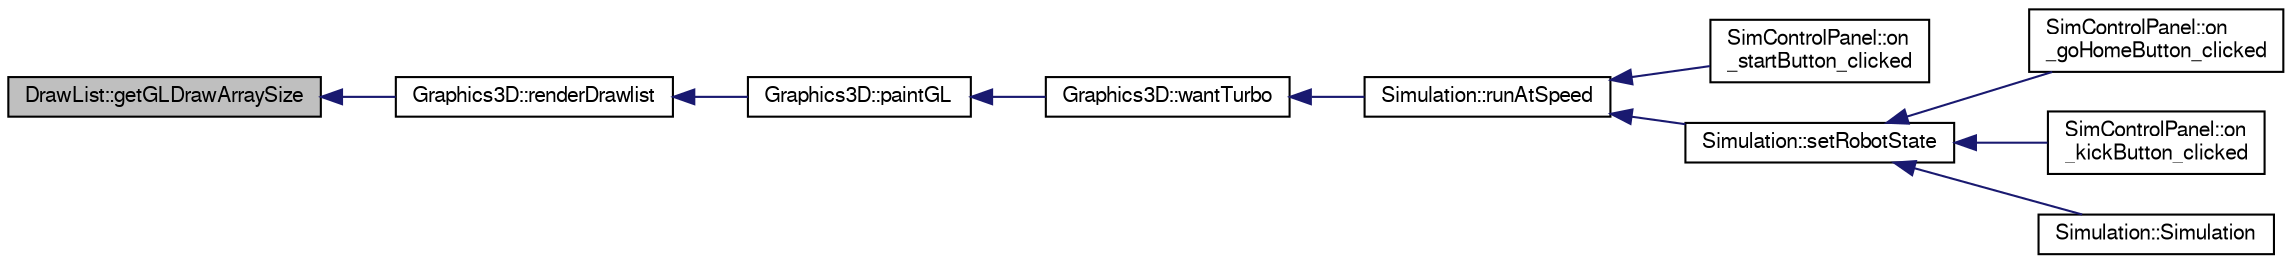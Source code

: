digraph "DrawList::getGLDrawArraySize"
{
  edge [fontname="FreeSans",fontsize="10",labelfontname="FreeSans",labelfontsize="10"];
  node [fontname="FreeSans",fontsize="10",shape=record];
  rankdir="LR";
  Node1 [label="DrawList::getGLDrawArraySize",height=0.2,width=0.4,color="black", fillcolor="grey75", style="filled", fontcolor="black"];
  Node1 -> Node2 [dir="back",color="midnightblue",fontsize="10",style="solid",fontname="FreeSans"];
  Node2 [label="Graphics3D::renderDrawlist",height=0.2,width=0.4,color="black", fillcolor="white", style="filled",URL="$de/d6f/class_graphics3_d.html#aa20adf046eb31a3703c1bed527e3f657"];
  Node2 -> Node3 [dir="back",color="midnightblue",fontsize="10",style="solid",fontname="FreeSans"];
  Node3 [label="Graphics3D::paintGL",height=0.2,width=0.4,color="black", fillcolor="white", style="filled",URL="$de/d6f/class_graphics3_d.html#ad92efa791431ec78b240c65c30df37e5"];
  Node3 -> Node4 [dir="back",color="midnightblue",fontsize="10",style="solid",fontname="FreeSans"];
  Node4 [label="Graphics3D::wantTurbo",height=0.2,width=0.4,color="black", fillcolor="white", style="filled",URL="$de/d6f/class_graphics3_d.html#a04e989eeebcb1478ae61ba26206a8fae"];
  Node4 -> Node5 [dir="back",color="midnightblue",fontsize="10",style="solid",fontname="FreeSans"];
  Node5 [label="Simulation::runAtSpeed",height=0.2,width=0.4,color="black", fillcolor="white", style="filled",URL="$dd/d14/class_simulation.html#a34b590ee1fed73b2b6aaf3d2bcf3da0c"];
  Node5 -> Node6 [dir="back",color="midnightblue",fontsize="10",style="solid",fontname="FreeSans"];
  Node6 [label="SimControlPanel::on\l_startButton_clicked",height=0.2,width=0.4,color="black", fillcolor="white", style="filled",URL="$d1/d22/class_sim_control_panel.html#afdfa6b365805d23d5438862de97856ae"];
  Node5 -> Node7 [dir="back",color="midnightblue",fontsize="10",style="solid",fontname="FreeSans"];
  Node7 [label="Simulation::setRobotState",height=0.2,width=0.4,color="black", fillcolor="white", style="filled",URL="$dd/d14/class_simulation.html#a8a3a6fa9691b58d5dc614d98b8e4fefb"];
  Node7 -> Node8 [dir="back",color="midnightblue",fontsize="10",style="solid",fontname="FreeSans"];
  Node8 [label="SimControlPanel::on\l_goHomeButton_clicked",height=0.2,width=0.4,color="black", fillcolor="white", style="filled",URL="$d1/d22/class_sim_control_panel.html#a9fd8fa720052f15525637834f456c465"];
  Node7 -> Node9 [dir="back",color="midnightblue",fontsize="10",style="solid",fontname="FreeSans"];
  Node9 [label="SimControlPanel::on\l_kickButton_clicked",height=0.2,width=0.4,color="black", fillcolor="white", style="filled",URL="$d1/d22/class_sim_control_panel.html#a18191363c7461cd1af623e790df2e71e"];
  Node7 -> Node10 [dir="back",color="midnightblue",fontsize="10",style="solid",fontname="FreeSans"];
  Node10 [label="Simulation::Simulation",height=0.2,width=0.4,color="black", fillcolor="white", style="filled",URL="$dd/d14/class_simulation.html#a6bf59d648bef2114a09ea3d81998ee3e"];
}
